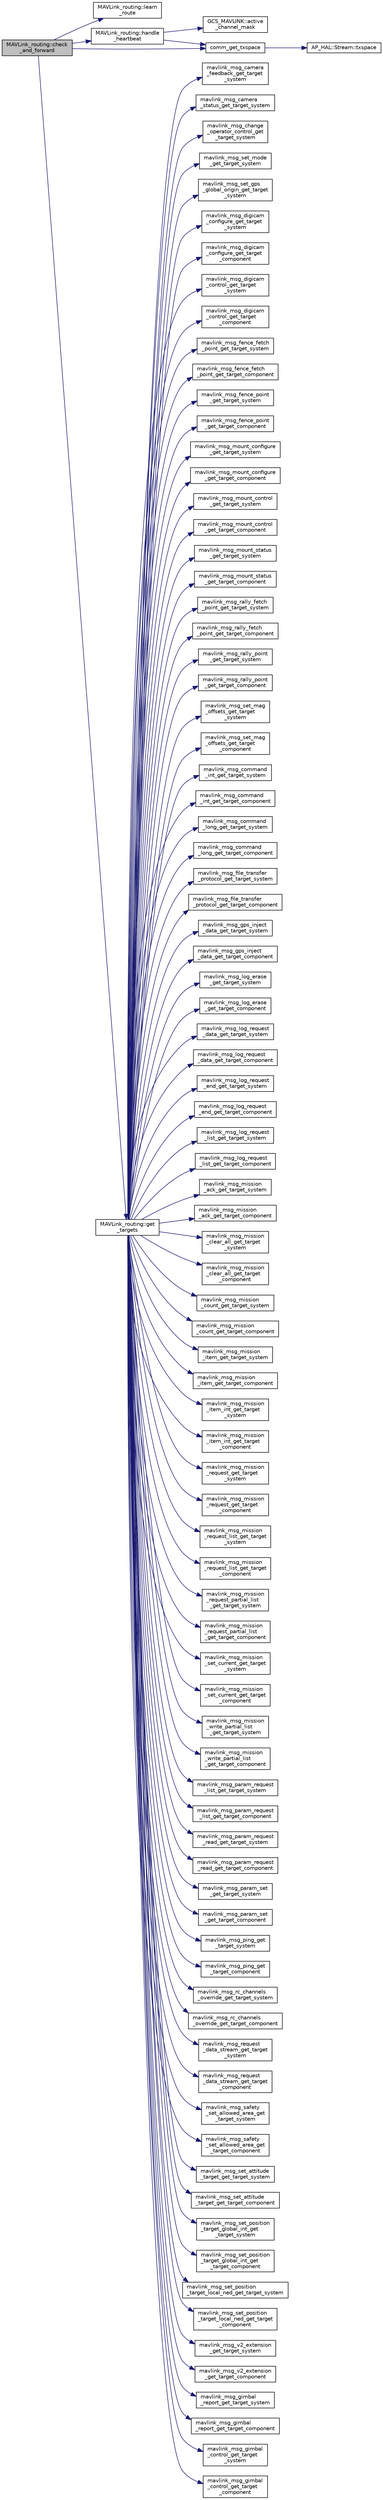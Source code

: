 digraph "MAVLink_routing::check_and_forward"
{
 // INTERACTIVE_SVG=YES
  edge [fontname="Helvetica",fontsize="10",labelfontname="Helvetica",labelfontsize="10"];
  node [fontname="Helvetica",fontsize="10",shape=record];
  rankdir="LR";
  Node1 [label="MAVLink_routing::check\l_and_forward",height=0.2,width=0.4,color="black", fillcolor="grey75", style="filled" fontcolor="black"];
  Node1 -> Node2 [color="midnightblue",fontsize="10",style="solid",fontname="Helvetica"];
  Node2 [label="MAVLink_routing::learn\l_route",height=0.2,width=0.4,color="black", fillcolor="white", style="filled",URL="$classMAVLink__routing.html#ae9e148bcc32752ecc2ba506d7f10e29e"];
  Node1 -> Node3 [color="midnightblue",fontsize="10",style="solid",fontname="Helvetica"];
  Node3 [label="MAVLink_routing::handle\l_heartbeat",height=0.2,width=0.4,color="black", fillcolor="white", style="filled",URL="$classMAVLink__routing.html#ae80b2a0d4f442fe80a7d0097da164b7e"];
  Node3 -> Node4 [color="midnightblue",fontsize="10",style="solid",fontname="Helvetica"];
  Node4 [label="GCS_MAVLINK::active\l_channel_mask",height=0.2,width=0.4,color="black", fillcolor="white", style="filled",URL="$classGCS__MAVLINK.html#acad5b4ab40c7b7486392f07193ce4190"];
  Node3 -> Node5 [color="midnightblue",fontsize="10",style="solid",fontname="Helvetica"];
  Node5 [label="comm_get_txspace",height=0.2,width=0.4,color="black", fillcolor="white", style="filled",URL="$GCS__MAVLink_8cpp.html#a2a0fd455fd37f642e9eb67373a14b7d9"];
  Node5 -> Node6 [color="midnightblue",fontsize="10",style="solid",fontname="Helvetica"];
  Node6 [label="AP_HAL::Stream::txspace",height=0.2,width=0.4,color="black", fillcolor="white", style="filled",URL="$classAP__HAL_1_1Stream.html#a7028834212873394e906bcaf7f4a06b3"];
  Node1 -> Node7 [color="midnightblue",fontsize="10",style="solid",fontname="Helvetica"];
  Node7 [label="MAVLink_routing::get\l_targets",height=0.2,width=0.4,color="black", fillcolor="white", style="filled",URL="$classMAVLink__routing.html#afca07626745616e05d03caf5a0601c2f"];
  Node7 -> Node8 [color="midnightblue",fontsize="10",style="solid",fontname="Helvetica"];
  Node8 [label="mavlink_msg_camera\l_feedback_get_target\l_system",height=0.2,width=0.4,color="black", fillcolor="white", style="filled",URL="$mavlink__msg__camera__feedback_8h.html#a49c2ed506f28a18ddfab46f2897b5b74",tooltip="Get field target_system from camera_feedback message. "];
  Node7 -> Node9 [color="midnightblue",fontsize="10",style="solid",fontname="Helvetica"];
  Node9 [label="mavlink_msg_camera\l_status_get_target_system",height=0.2,width=0.4,color="black", fillcolor="white", style="filled",URL="$mavlink__msg__camera__status_8h.html#a34770fffbaabc5a5e4537d89466730fa",tooltip="Get field target_system from camera_status message. "];
  Node7 -> Node10 [color="midnightblue",fontsize="10",style="solid",fontname="Helvetica"];
  Node10 [label="mavlink_msg_change\l_operator_control_get\l_target_system",height=0.2,width=0.4,color="black", fillcolor="white", style="filled",URL="$v0_89_2common_2mavlink__msg__change__operator__control_8h.html#aaba98e48f6aacbc8cf923df0d35a326d",tooltip="Send a change_operator_control message. "];
  Node7 -> Node11 [color="midnightblue",fontsize="10",style="solid",fontname="Helvetica"];
  Node11 [label="mavlink_msg_set_mode\l_get_target_system",height=0.2,width=0.4,color="black", fillcolor="white", style="filled",URL="$v1_80_2common_2mavlink__msg__set__mode_8h.html#a7d367c4cd9fadb093d9919c5bd0e7af7",tooltip="Send a set_mode message. "];
  Node7 -> Node12 [color="midnightblue",fontsize="10",style="solid",fontname="Helvetica"];
  Node12 [label="mavlink_msg_set_gps\l_global_origin_get_target\l_system",height=0.2,width=0.4,color="black", fillcolor="white", style="filled",URL="$mavlink__msg__set__gps__global__origin_8h.html#afc1f8e098c2196a04b8b60dd31cd3867",tooltip="Send a set_gps_global_origin message. "];
  Node7 -> Node13 [color="midnightblue",fontsize="10",style="solid",fontname="Helvetica"];
  Node13 [label="mavlink_msg_digicam\l_configure_get_target\l_system",height=0.2,width=0.4,color="black", fillcolor="white", style="filled",URL="$v0_89_2ardupilotmega_2mavlink__msg__digicam__configure_8h.html#a300d209a0b32b658a8ae34a809a0f11b",tooltip="Send a digicam_configure message. "];
  Node7 -> Node14 [color="midnightblue",fontsize="10",style="solid",fontname="Helvetica"];
  Node14 [label="mavlink_msg_digicam\l_configure_get_target\l_component",height=0.2,width=0.4,color="black", fillcolor="white", style="filled",URL="$v0_89_2ardupilotmega_2mavlink__msg__digicam__configure_8h.html#a980a5b5ca1fd62503a1eeeaf2a8d9e80",tooltip="Get field target_component from digicam_configure message. "];
  Node7 -> Node15 [color="midnightblue",fontsize="10",style="solid",fontname="Helvetica"];
  Node15 [label="mavlink_msg_digicam\l_control_get_target\l_system",height=0.2,width=0.4,color="black", fillcolor="white", style="filled",URL="$v0_89_2ardupilotmega_2mavlink__msg__digicam__control_8h.html#a762c35a778a3d455c1e8081ffa8929fe",tooltip="Send a digicam_control message. "];
  Node7 -> Node16 [color="midnightblue",fontsize="10",style="solid",fontname="Helvetica"];
  Node16 [label="mavlink_msg_digicam\l_control_get_target\l_component",height=0.2,width=0.4,color="black", fillcolor="white", style="filled",URL="$v0_89_2ardupilotmega_2mavlink__msg__digicam__control_8h.html#a3345b464816b38a9ea2232b2ec93e8a2",tooltip="Get field target_component from digicam_control message. "];
  Node7 -> Node17 [color="midnightblue",fontsize="10",style="solid",fontname="Helvetica"];
  Node17 [label="mavlink_msg_fence_fetch\l_point_get_target_system",height=0.2,width=0.4,color="black", fillcolor="white", style="filled",URL="$v0_89_2ardupilotmega_2mavlink__msg__fence__fetch__point_8h.html#ae17ef65d3985229237950c129e50c903",tooltip="Send a fence_fetch_point message. "];
  Node7 -> Node18 [color="midnightblue",fontsize="10",style="solid",fontname="Helvetica"];
  Node18 [label="mavlink_msg_fence_fetch\l_point_get_target_component",height=0.2,width=0.4,color="black", fillcolor="white", style="filled",URL="$v0_89_2ardupilotmega_2mavlink__msg__fence__fetch__point_8h.html#a5c5c1144561179bbe878489599f15b8e",tooltip="Get field target_component from fence_fetch_point message. "];
  Node7 -> Node19 [color="midnightblue",fontsize="10",style="solid",fontname="Helvetica"];
  Node19 [label="mavlink_msg_fence_point\l_get_target_system",height=0.2,width=0.4,color="black", fillcolor="white", style="filled",URL="$v0_89_2ardupilotmega_2mavlink__msg__fence__point_8h.html#a3b63f03e7038e7c519cee1dd0c699cfd",tooltip="Send a fence_point message. "];
  Node7 -> Node20 [color="midnightblue",fontsize="10",style="solid",fontname="Helvetica"];
  Node20 [label="mavlink_msg_fence_point\l_get_target_component",height=0.2,width=0.4,color="black", fillcolor="white", style="filled",URL="$v0_89_2ardupilotmega_2mavlink__msg__fence__point_8h.html#a73d7dab2563fc83c10c668c3e60ccc7d",tooltip="Get field target_component from fence_point message. "];
  Node7 -> Node21 [color="midnightblue",fontsize="10",style="solid",fontname="Helvetica"];
  Node21 [label="mavlink_msg_mount_configure\l_get_target_system",height=0.2,width=0.4,color="black", fillcolor="white", style="filled",URL="$v0_89_2ardupilotmega_2mavlink__msg__mount__configure_8h.html#a21cd003519d1dd9a3dbe4a2e362b106b",tooltip="Send a mount_configure message. "];
  Node7 -> Node22 [color="midnightblue",fontsize="10",style="solid",fontname="Helvetica"];
  Node22 [label="mavlink_msg_mount_configure\l_get_target_component",height=0.2,width=0.4,color="black", fillcolor="white", style="filled",URL="$v0_89_2ardupilotmega_2mavlink__msg__mount__configure_8h.html#a9f1bd139aabda4af4f8beeea55df73f7",tooltip="Get field target_component from mount_configure message. "];
  Node7 -> Node23 [color="midnightblue",fontsize="10",style="solid",fontname="Helvetica"];
  Node23 [label="mavlink_msg_mount_control\l_get_target_system",height=0.2,width=0.4,color="black", fillcolor="white", style="filled",URL="$v0_89_2ardupilotmega_2mavlink__msg__mount__control_8h.html#afb792cb768907895646055da0e24d896",tooltip="Send a mount_control message. "];
  Node7 -> Node24 [color="midnightblue",fontsize="10",style="solid",fontname="Helvetica"];
  Node24 [label="mavlink_msg_mount_control\l_get_target_component",height=0.2,width=0.4,color="black", fillcolor="white", style="filled",URL="$v0_89_2ardupilotmega_2mavlink__msg__mount__control_8h.html#aa22df514cf73c03c10200f239738d6dc",tooltip="Get field target_component from mount_control message. "];
  Node7 -> Node25 [color="midnightblue",fontsize="10",style="solid",fontname="Helvetica"];
  Node25 [label="mavlink_msg_mount_status\l_get_target_system",height=0.2,width=0.4,color="black", fillcolor="white", style="filled",URL="$v0_89_2ardupilotmega_2mavlink__msg__mount__status_8h.html#a85282abbaba15b47dbf903cd1d7ed44f",tooltip="Send a mount_status message. "];
  Node7 -> Node26 [color="midnightblue",fontsize="10",style="solid",fontname="Helvetica"];
  Node26 [label="mavlink_msg_mount_status\l_get_target_component",height=0.2,width=0.4,color="black", fillcolor="white", style="filled",URL="$v0_89_2ardupilotmega_2mavlink__msg__mount__status_8h.html#ac7f9afc7a1e27509403454bb0ec7b826",tooltip="Get field target_component from mount_status message. "];
  Node7 -> Node27 [color="midnightblue",fontsize="10",style="solid",fontname="Helvetica"];
  Node27 [label="mavlink_msg_rally_fetch\l_point_get_target_system",height=0.2,width=0.4,color="black", fillcolor="white", style="filled",URL="$mavlink__msg__rally__fetch__point_8h.html#a93a5eeefa12a66f59f173074f969e36b",tooltip="Send a rally_fetch_point message. "];
  Node7 -> Node28 [color="midnightblue",fontsize="10",style="solid",fontname="Helvetica"];
  Node28 [label="mavlink_msg_rally_fetch\l_point_get_target_component",height=0.2,width=0.4,color="black", fillcolor="white", style="filled",URL="$mavlink__msg__rally__fetch__point_8h.html#ab5890f4d8eb826c8730f9b31a2924188",tooltip="Get field target_component from rally_fetch_point message. "];
  Node7 -> Node29 [color="midnightblue",fontsize="10",style="solid",fontname="Helvetica"];
  Node29 [label="mavlink_msg_rally_point\l_get_target_system",height=0.2,width=0.4,color="black", fillcolor="white", style="filled",URL="$mavlink__msg__rally__point_8h.html#a0f06807a9cb49d0fb219fec2de4aefa5",tooltip="Send a rally_point message. "];
  Node7 -> Node30 [color="midnightblue",fontsize="10",style="solid",fontname="Helvetica"];
  Node30 [label="mavlink_msg_rally_point\l_get_target_component",height=0.2,width=0.4,color="black", fillcolor="white", style="filled",URL="$mavlink__msg__rally__point_8h.html#ab922dfe808f26bbfbd5eaf5597b4475f",tooltip="Get field target_component from rally_point message. "];
  Node7 -> Node31 [color="midnightblue",fontsize="10",style="solid",fontname="Helvetica"];
  Node31 [label="mavlink_msg_set_mag\l_offsets_get_target\l_system",height=0.2,width=0.4,color="black", fillcolor="white", style="filled",URL="$v0_89_2ardupilotmega_2mavlink__msg__set__mag__offsets_8h.html#a91a71a3c880b57c0d8718744954749c2",tooltip="Send a set_mag_offsets message. "];
  Node7 -> Node32 [color="midnightblue",fontsize="10",style="solid",fontname="Helvetica"];
  Node32 [label="mavlink_msg_set_mag\l_offsets_get_target\l_component",height=0.2,width=0.4,color="black", fillcolor="white", style="filled",URL="$v0_89_2ardupilotmega_2mavlink__msg__set__mag__offsets_8h.html#a18167f142e670b000f7b991b4e9cf9cb",tooltip="Get field target_component from set_mag_offsets message. "];
  Node7 -> Node33 [color="midnightblue",fontsize="10",style="solid",fontname="Helvetica"];
  Node33 [label="mavlink_msg_command\l_int_get_target_system",height=0.2,width=0.4,color="black", fillcolor="white", style="filled",URL="$mavlink__msg__command__int_8h.html#ac5db39be4bfbf1adbfe90bec46dbe24a",tooltip="Send a command_int message. "];
  Node7 -> Node34 [color="midnightblue",fontsize="10",style="solid",fontname="Helvetica"];
  Node34 [label="mavlink_msg_command\l_int_get_target_component",height=0.2,width=0.4,color="black", fillcolor="white", style="filled",URL="$mavlink__msg__command__int_8h.html#a41ae9b1a8ab156a2f53d7a27cbd29a6d",tooltip="Get field target_component from command_int message. "];
  Node7 -> Node35 [color="midnightblue",fontsize="10",style="solid",fontname="Helvetica"];
  Node35 [label="mavlink_msg_command\l_long_get_target_system",height=0.2,width=0.4,color="black", fillcolor="white", style="filled",URL="$mavlink__msg__command__long_8h.html#aa303ae37beaba2780bc9559c945fd01d",tooltip="Send a command_long message. "];
  Node7 -> Node36 [color="midnightblue",fontsize="10",style="solid",fontname="Helvetica"];
  Node36 [label="mavlink_msg_command\l_long_get_target_component",height=0.2,width=0.4,color="black", fillcolor="white", style="filled",URL="$mavlink__msg__command__long_8h.html#a92634cac6e4e4f42a0ac684b3b68993c",tooltip="Get field target_component from command_long message. "];
  Node7 -> Node37 [color="midnightblue",fontsize="10",style="solid",fontname="Helvetica"];
  Node37 [label="mavlink_msg_file_transfer\l_protocol_get_target_system",height=0.2,width=0.4,color="black", fillcolor="white", style="filled",URL="$mavlink__msg__file__transfer__protocol_8h.html#af70f59f270211cb4edffff2a390b677d",tooltip="Get field target_system from file_transfer_protocol message. "];
  Node7 -> Node38 [color="midnightblue",fontsize="10",style="solid",fontname="Helvetica"];
  Node38 [label="mavlink_msg_file_transfer\l_protocol_get_target_component",height=0.2,width=0.4,color="black", fillcolor="white", style="filled",URL="$mavlink__msg__file__transfer__protocol_8h.html#a156af986b66e9c0dbd4dcf32f82928fd",tooltip="Get field target_component from file_transfer_protocol message. "];
  Node7 -> Node39 [color="midnightblue",fontsize="10",style="solid",fontname="Helvetica"];
  Node39 [label="mavlink_msg_gps_inject\l_data_get_target_system",height=0.2,width=0.4,color="black", fillcolor="white", style="filled",URL="$mavlink__msg__gps__inject__data_8h.html#a3dac4d64b6a01f8253d66327cd3a41cc",tooltip="Send a gps_inject_data message. "];
  Node7 -> Node40 [color="midnightblue",fontsize="10",style="solid",fontname="Helvetica"];
  Node40 [label="mavlink_msg_gps_inject\l_data_get_target_component",height=0.2,width=0.4,color="black", fillcolor="white", style="filled",URL="$mavlink__msg__gps__inject__data_8h.html#a7541f1d1f27327011d611ca9b731bef6",tooltip="Get field target_component from gps_inject_data message. "];
  Node7 -> Node41 [color="midnightblue",fontsize="10",style="solid",fontname="Helvetica"];
  Node41 [label="mavlink_msg_log_erase\l_get_target_system",height=0.2,width=0.4,color="black", fillcolor="white", style="filled",URL="$mavlink__msg__log__erase_8h.html#a9ceb78d6683be034e40df6778bf5548f",tooltip="Send a log_erase message. "];
  Node7 -> Node42 [color="midnightblue",fontsize="10",style="solid",fontname="Helvetica"];
  Node42 [label="mavlink_msg_log_erase\l_get_target_component",height=0.2,width=0.4,color="black", fillcolor="white", style="filled",URL="$mavlink__msg__log__erase_8h.html#ad4e2e408568343966f459f19191e488a",tooltip="Get field target_component from log_erase message. "];
  Node7 -> Node43 [color="midnightblue",fontsize="10",style="solid",fontname="Helvetica"];
  Node43 [label="mavlink_msg_log_request\l_data_get_target_system",height=0.2,width=0.4,color="black", fillcolor="white", style="filled",URL="$mavlink__msg__log__request__data_8h.html#a9a68144cd3d11e5c21faea1a3bced62e",tooltip="Send a log_request_data message. "];
  Node7 -> Node44 [color="midnightblue",fontsize="10",style="solid",fontname="Helvetica"];
  Node44 [label="mavlink_msg_log_request\l_data_get_target_component",height=0.2,width=0.4,color="black", fillcolor="white", style="filled",URL="$mavlink__msg__log__request__data_8h.html#a1234a00f78251fe9077ac48b8aa0289c",tooltip="Get field target_component from log_request_data message. "];
  Node7 -> Node45 [color="midnightblue",fontsize="10",style="solid",fontname="Helvetica"];
  Node45 [label="mavlink_msg_log_request\l_end_get_target_system",height=0.2,width=0.4,color="black", fillcolor="white", style="filled",URL="$mavlink__msg__log__request__end_8h.html#a50db82f0dddb1868e4e4cdfa68106153",tooltip="Send a log_request_end message. "];
  Node7 -> Node46 [color="midnightblue",fontsize="10",style="solid",fontname="Helvetica"];
  Node46 [label="mavlink_msg_log_request\l_end_get_target_component",height=0.2,width=0.4,color="black", fillcolor="white", style="filled",URL="$mavlink__msg__log__request__end_8h.html#a9a60f7d55a41077c0757d5122f98eda1",tooltip="Get field target_component from log_request_end message. "];
  Node7 -> Node47 [color="midnightblue",fontsize="10",style="solid",fontname="Helvetica"];
  Node47 [label="mavlink_msg_log_request\l_list_get_target_system",height=0.2,width=0.4,color="black", fillcolor="white", style="filled",URL="$mavlink__msg__log__request__list_8h.html#ad7f54a7b637017ae3e9224d555d26d54",tooltip="Send a log_request_list message. "];
  Node7 -> Node48 [color="midnightblue",fontsize="10",style="solid",fontname="Helvetica"];
  Node48 [label="mavlink_msg_log_request\l_list_get_target_component",height=0.2,width=0.4,color="black", fillcolor="white", style="filled",URL="$mavlink__msg__log__request__list_8h.html#ad3d66e99a97876cbe6a7697d845157a9",tooltip="Get field target_component from log_request_list message. "];
  Node7 -> Node49 [color="midnightblue",fontsize="10",style="solid",fontname="Helvetica"];
  Node49 [label="mavlink_msg_mission\l_ack_get_target_system",height=0.2,width=0.4,color="black", fillcolor="white", style="filled",URL="$mavlink__msg__mission__ack_8h.html#a5bdbdf804e9b4c52b95d62b620026ff6",tooltip="Send a mission_ack message. "];
  Node7 -> Node50 [color="midnightblue",fontsize="10",style="solid",fontname="Helvetica"];
  Node50 [label="mavlink_msg_mission\l_ack_get_target_component",height=0.2,width=0.4,color="black", fillcolor="white", style="filled",URL="$mavlink__msg__mission__ack_8h.html#a3464f39a8ef4feb464e7db76f5961caf",tooltip="Get field target_component from mission_ack message. "];
  Node7 -> Node51 [color="midnightblue",fontsize="10",style="solid",fontname="Helvetica"];
  Node51 [label="mavlink_msg_mission\l_clear_all_get_target\l_system",height=0.2,width=0.4,color="black", fillcolor="white", style="filled",URL="$mavlink__msg__mission__clear__all_8h.html#ad99d22830d5759f3c814f350ba5f6412",tooltip="Send a mission_clear_all message. "];
  Node7 -> Node52 [color="midnightblue",fontsize="10",style="solid",fontname="Helvetica"];
  Node52 [label="mavlink_msg_mission\l_clear_all_get_target\l_component",height=0.2,width=0.4,color="black", fillcolor="white", style="filled",URL="$mavlink__msg__mission__clear__all_8h.html#aca378d4b568f4980615bf2b0877a4d6c",tooltip="Get field target_component from mission_clear_all message. "];
  Node7 -> Node53 [color="midnightblue",fontsize="10",style="solid",fontname="Helvetica"];
  Node53 [label="mavlink_msg_mission\l_count_get_target_system",height=0.2,width=0.4,color="black", fillcolor="white", style="filled",URL="$mavlink__msg__mission__count_8h.html#a500da310e43c813a47ee71e2387b8a0a",tooltip="Send a mission_count message. "];
  Node7 -> Node54 [color="midnightblue",fontsize="10",style="solid",fontname="Helvetica"];
  Node54 [label="mavlink_msg_mission\l_count_get_target_component",height=0.2,width=0.4,color="black", fillcolor="white", style="filled",URL="$mavlink__msg__mission__count_8h.html#a0f68825d53753bf9db735c8b4902390c",tooltip="Get field target_component from mission_count message. "];
  Node7 -> Node55 [color="midnightblue",fontsize="10",style="solid",fontname="Helvetica"];
  Node55 [label="mavlink_msg_mission\l_item_get_target_system",height=0.2,width=0.4,color="black", fillcolor="white", style="filled",URL="$mavlink__msg__mission__item_8h.html#a73255c850c32f5dfd03813dd3002a0d5",tooltip="Send a mission_item message. "];
  Node7 -> Node56 [color="midnightblue",fontsize="10",style="solid",fontname="Helvetica"];
  Node56 [label="mavlink_msg_mission\l_item_get_target_component",height=0.2,width=0.4,color="black", fillcolor="white", style="filled",URL="$mavlink__msg__mission__item_8h.html#a7addfced1b504d2383aa995a5944bfbd",tooltip="Get field target_component from mission_item message. "];
  Node7 -> Node57 [color="midnightblue",fontsize="10",style="solid",fontname="Helvetica"];
  Node57 [label="mavlink_msg_mission\l_item_int_get_target\l_system",height=0.2,width=0.4,color="black", fillcolor="white", style="filled",URL="$mavlink__msg__mission__item__int_8h.html#a0108f2d98ad995481fa09388d69d799d",tooltip="Send a mission_item_int message. "];
  Node7 -> Node58 [color="midnightblue",fontsize="10",style="solid",fontname="Helvetica"];
  Node58 [label="mavlink_msg_mission\l_item_int_get_target\l_component",height=0.2,width=0.4,color="black", fillcolor="white", style="filled",URL="$mavlink__msg__mission__item__int_8h.html#abd354799b278738d8a158f1e456f1713",tooltip="Get field target_component from mission_item_int message. "];
  Node7 -> Node59 [color="midnightblue",fontsize="10",style="solid",fontname="Helvetica"];
  Node59 [label="mavlink_msg_mission\l_request_get_target\l_system",height=0.2,width=0.4,color="black", fillcolor="white", style="filled",URL="$mavlink__msg__mission__request_8h.html#a073159e928d0401d9ece31d872c2be28",tooltip="Send a mission_request message. "];
  Node7 -> Node60 [color="midnightblue",fontsize="10",style="solid",fontname="Helvetica"];
  Node60 [label="mavlink_msg_mission\l_request_get_target\l_component",height=0.2,width=0.4,color="black", fillcolor="white", style="filled",URL="$mavlink__msg__mission__request_8h.html#aa9c7b0689129852adc745dc95d5294e1",tooltip="Get field target_component from mission_request message. "];
  Node7 -> Node61 [color="midnightblue",fontsize="10",style="solid",fontname="Helvetica"];
  Node61 [label="mavlink_msg_mission\l_request_list_get_target\l_system",height=0.2,width=0.4,color="black", fillcolor="white", style="filled",URL="$mavlink__msg__mission__request__list_8h.html#a1e2b7c75c839c0e54ca73862cc24703f",tooltip="Send a mission_request_list message. "];
  Node7 -> Node62 [color="midnightblue",fontsize="10",style="solid",fontname="Helvetica"];
  Node62 [label="mavlink_msg_mission\l_request_list_get_target\l_component",height=0.2,width=0.4,color="black", fillcolor="white", style="filled",URL="$mavlink__msg__mission__request__list_8h.html#a1b007d0eb1349b6a12cbd1894e58106c",tooltip="Get field target_component from mission_request_list message. "];
  Node7 -> Node63 [color="midnightblue",fontsize="10",style="solid",fontname="Helvetica"];
  Node63 [label="mavlink_msg_mission\l_request_partial_list\l_get_target_system",height=0.2,width=0.4,color="black", fillcolor="white", style="filled",URL="$mavlink__msg__mission__request__partial__list_8h.html#a25a448273be26810c78065bd096969d0",tooltip="Send a mission_request_partial_list message. "];
  Node7 -> Node64 [color="midnightblue",fontsize="10",style="solid",fontname="Helvetica"];
  Node64 [label="mavlink_msg_mission\l_request_partial_list\l_get_target_component",height=0.2,width=0.4,color="black", fillcolor="white", style="filled",URL="$mavlink__msg__mission__request__partial__list_8h.html#aa34097523fb6d6b36e28c92c3ad546f8",tooltip="Get field target_component from mission_request_partial_list message. "];
  Node7 -> Node65 [color="midnightblue",fontsize="10",style="solid",fontname="Helvetica"];
  Node65 [label="mavlink_msg_mission\l_set_current_get_target\l_system",height=0.2,width=0.4,color="black", fillcolor="white", style="filled",URL="$mavlink__msg__mission__set__current_8h.html#a8f8267540cc78d6a887bc7ac91a9a908",tooltip="Send a mission_set_current message. "];
  Node7 -> Node66 [color="midnightblue",fontsize="10",style="solid",fontname="Helvetica"];
  Node66 [label="mavlink_msg_mission\l_set_current_get_target\l_component",height=0.2,width=0.4,color="black", fillcolor="white", style="filled",URL="$mavlink__msg__mission__set__current_8h.html#a4e6f75dab7034b548ad8b744d4771a1d",tooltip="Get field target_component from mission_set_current message. "];
  Node7 -> Node67 [color="midnightblue",fontsize="10",style="solid",fontname="Helvetica"];
  Node67 [label="mavlink_msg_mission\l_write_partial_list\l_get_target_system",height=0.2,width=0.4,color="black", fillcolor="white", style="filled",URL="$mavlink__msg__mission__write__partial__list_8h.html#a87d1b4f913c43c842dbea35d2596350a",tooltip="Send a mission_write_partial_list message. "];
  Node7 -> Node68 [color="midnightblue",fontsize="10",style="solid",fontname="Helvetica"];
  Node68 [label="mavlink_msg_mission\l_write_partial_list\l_get_target_component",height=0.2,width=0.4,color="black", fillcolor="white", style="filled",URL="$mavlink__msg__mission__write__partial__list_8h.html#a756c4a889c90b0a9e939a5ef6e723fb7",tooltip="Get field target_component from mission_write_partial_list message. "];
  Node7 -> Node69 [color="midnightblue",fontsize="10",style="solid",fontname="Helvetica"];
  Node69 [label="mavlink_msg_param_request\l_list_get_target_system",height=0.2,width=0.4,color="black", fillcolor="white", style="filled",URL="$v0_89_2common_2mavlink__msg__param__request__list_8h.html#a375108340a4c741a85d65fbb9e7ee31d",tooltip="Send a param_request_list message. "];
  Node7 -> Node70 [color="midnightblue",fontsize="10",style="solid",fontname="Helvetica"];
  Node70 [label="mavlink_msg_param_request\l_list_get_target_component",height=0.2,width=0.4,color="black", fillcolor="white", style="filled",URL="$v0_89_2common_2mavlink__msg__param__request__list_8h.html#aceb0279028acc3383f70b071df862d53",tooltip="Get field target_component from param_request_list message. "];
  Node7 -> Node71 [color="midnightblue",fontsize="10",style="solid",fontname="Helvetica"];
  Node71 [label="mavlink_msg_param_request\l_read_get_target_system",height=0.2,width=0.4,color="black", fillcolor="white", style="filled",URL="$v0_89_2common_2mavlink__msg__param__request__read_8h.html#adbafb04961147bb204aa743abdebb2e8",tooltip="Send a param_request_read message. "];
  Node7 -> Node72 [color="midnightblue",fontsize="10",style="solid",fontname="Helvetica"];
  Node72 [label="mavlink_msg_param_request\l_read_get_target_component",height=0.2,width=0.4,color="black", fillcolor="white", style="filled",URL="$v0_89_2common_2mavlink__msg__param__request__read_8h.html#a9c132ad4fe22a20e6980b35563c676f6",tooltip="Get field target_component from param_request_read message. "];
  Node7 -> Node73 [color="midnightblue",fontsize="10",style="solid",fontname="Helvetica"];
  Node73 [label="mavlink_msg_param_set\l_get_target_system",height=0.2,width=0.4,color="black", fillcolor="white", style="filled",URL="$v0_89_2common_2mavlink__msg__param__set_8h.html#a80cd2200ce339fcabaa39c6a458bf97e",tooltip="Send a param_set message. "];
  Node7 -> Node74 [color="midnightblue",fontsize="10",style="solid",fontname="Helvetica"];
  Node74 [label="mavlink_msg_param_set\l_get_target_component",height=0.2,width=0.4,color="black", fillcolor="white", style="filled",URL="$v0_89_2common_2mavlink__msg__param__set_8h.html#a9913acc808d1826498a373ee28ef829b",tooltip="Get field target_component from param_set message. "];
  Node7 -> Node75 [color="midnightblue",fontsize="10",style="solid",fontname="Helvetica"];
  Node75 [label="mavlink_msg_ping_get\l_target_system",height=0.2,width=0.4,color="black", fillcolor="white", style="filled",URL="$v0_89_2common_2mavlink__msg__ping_8h.html#ab426aa49db73be9972e7dae0deb3e64a",tooltip="Get field target_system from ping message. "];
  Node7 -> Node76 [color="midnightblue",fontsize="10",style="solid",fontname="Helvetica"];
  Node76 [label="mavlink_msg_ping_get\l_target_component",height=0.2,width=0.4,color="black", fillcolor="white", style="filled",URL="$v0_89_2common_2mavlink__msg__ping_8h.html#a8156363d6d8655bfd26f4eff5682117a",tooltip="Get field target_component from ping message. "];
  Node7 -> Node77 [color="midnightblue",fontsize="10",style="solid",fontname="Helvetica"];
  Node77 [label="mavlink_msg_rc_channels\l_override_get_target_system",height=0.2,width=0.4,color="black", fillcolor="white", style="filled",URL="$v0_89_2common_2mavlink__msg__rc__channels__override_8h.html#aeaf13cba492c8e7f9028f24e2c1bc18f",tooltip="Send a rc_channels_override message. "];
  Node7 -> Node78 [color="midnightblue",fontsize="10",style="solid",fontname="Helvetica"];
  Node78 [label="mavlink_msg_rc_channels\l_override_get_target_component",height=0.2,width=0.4,color="black", fillcolor="white", style="filled",URL="$v0_89_2common_2mavlink__msg__rc__channels__override_8h.html#a22b8772986ae6334ad757b8d650a4e8e",tooltip="Get field target_component from rc_channels_override message. "];
  Node7 -> Node79 [color="midnightblue",fontsize="10",style="solid",fontname="Helvetica"];
  Node79 [label="mavlink_msg_request\l_data_stream_get_target\l_system",height=0.2,width=0.4,color="black", fillcolor="white", style="filled",URL="$v0_89_2common_2mavlink__msg__request__data__stream_8h.html#ab8d7d85386505484c7842677d67bf024",tooltip="Send a request_data_stream message. "];
  Node7 -> Node80 [color="midnightblue",fontsize="10",style="solid",fontname="Helvetica"];
  Node80 [label="mavlink_msg_request\l_data_stream_get_target\l_component",height=0.2,width=0.4,color="black", fillcolor="white", style="filled",URL="$v0_89_2common_2mavlink__msg__request__data__stream_8h.html#a5bb35db644a769c6a6a872fff2659985",tooltip="Get field target_component from request_data_stream message. "];
  Node7 -> Node81 [color="midnightblue",fontsize="10",style="solid",fontname="Helvetica"];
  Node81 [label="mavlink_msg_safety\l_set_allowed_area_get\l_target_system",height=0.2,width=0.4,color="black", fillcolor="white", style="filled",URL="$v0_89_2common_2mavlink__msg__safety__set__allowed__area_8h.html#a90beb6b8f42e58e351816526b92206d9",tooltip="Send a safety_set_allowed_area message. "];
  Node7 -> Node82 [color="midnightblue",fontsize="10",style="solid",fontname="Helvetica"];
  Node82 [label="mavlink_msg_safety\l_set_allowed_area_get\l_target_component",height=0.2,width=0.4,color="black", fillcolor="white", style="filled",URL="$v0_89_2common_2mavlink__msg__safety__set__allowed__area_8h.html#a8b8cddbccfd44fd7641372ff818b4543",tooltip="Get field target_component from safety_set_allowed_area message. "];
  Node7 -> Node83 [color="midnightblue",fontsize="10",style="solid",fontname="Helvetica"];
  Node83 [label="mavlink_msg_set_attitude\l_target_get_target_system",height=0.2,width=0.4,color="black", fillcolor="white", style="filled",URL="$mavlink__msg__set__attitude__target_8h.html#a4526670adfbdac1846ab084e5d2e3b52",tooltip="Get field target_system from set_attitude_target message. "];
  Node7 -> Node84 [color="midnightblue",fontsize="10",style="solid",fontname="Helvetica"];
  Node84 [label="mavlink_msg_set_attitude\l_target_get_target_component",height=0.2,width=0.4,color="black", fillcolor="white", style="filled",URL="$mavlink__msg__set__attitude__target_8h.html#ae2f610158f9547edb6b301b29f7fa3df",tooltip="Get field target_component from set_attitude_target message. "];
  Node7 -> Node85 [color="midnightblue",fontsize="10",style="solid",fontname="Helvetica"];
  Node85 [label="mavlink_msg_set_position\l_target_global_int_get\l_target_system",height=0.2,width=0.4,color="black", fillcolor="white", style="filled",URL="$mavlink__msg__set__position__target__global__int_8h.html#a35af3722b651e8d82a9ac4aeda7d6647",tooltip="Get field target_system from set_position_target_global_int message. "];
  Node7 -> Node86 [color="midnightblue",fontsize="10",style="solid",fontname="Helvetica"];
  Node86 [label="mavlink_msg_set_position\l_target_global_int_get\l_target_component",height=0.2,width=0.4,color="black", fillcolor="white", style="filled",URL="$mavlink__msg__set__position__target__global__int_8h.html#a0d497ab3dda601ec07006fe786cf9492",tooltip="Get field target_component from set_position_target_global_int message. "];
  Node7 -> Node87 [color="midnightblue",fontsize="10",style="solid",fontname="Helvetica"];
  Node87 [label="mavlink_msg_set_position\l_target_local_ned_get_target_system",height=0.2,width=0.4,color="black", fillcolor="white", style="filled",URL="$mavlink__msg__set__position__target__local__ned_8h.html#a6d103bc762933d397cfd48bd992cba4a",tooltip="Get field target_system from set_position_target_local_ned message. "];
  Node7 -> Node88 [color="midnightblue",fontsize="10",style="solid",fontname="Helvetica"];
  Node88 [label="mavlink_msg_set_position\l_target_local_ned_get_target\l_component",height=0.2,width=0.4,color="black", fillcolor="white", style="filled",URL="$mavlink__msg__set__position__target__local__ned_8h.html#aacf6af2866a678a3afd3c026a2d9705c",tooltip="Get field target_component from set_position_target_local_ned message. "];
  Node7 -> Node89 [color="midnightblue",fontsize="10",style="solid",fontname="Helvetica"];
  Node89 [label="mavlink_msg_v2_extension\l_get_target_system",height=0.2,width=0.4,color="black", fillcolor="white", style="filled",URL="$mavlink__msg__v2__extension_8h.html#a8b5278f51f4e434a4987b48e3866655b",tooltip="Get field target_system from v2_extension message. "];
  Node7 -> Node90 [color="midnightblue",fontsize="10",style="solid",fontname="Helvetica"];
  Node90 [label="mavlink_msg_v2_extension\l_get_target_component",height=0.2,width=0.4,color="black", fillcolor="white", style="filled",URL="$mavlink__msg__v2__extension_8h.html#a235a37ec3f3c80c6e8a7d66e342ce61a",tooltip="Get field target_component from v2_extension message. "];
  Node7 -> Node91 [color="midnightblue",fontsize="10",style="solid",fontname="Helvetica"];
  Node91 [label="mavlink_msg_gimbal\l_report_get_target_system",height=0.2,width=0.4,color="black", fillcolor="white", style="filled",URL="$mavlink__msg__gimbal__report_8h.html#a880bd0ac4bd617357a2c9984c799d60d",tooltip="Send a gimbal_report message. "];
  Node7 -> Node92 [color="midnightblue",fontsize="10",style="solid",fontname="Helvetica"];
  Node92 [label="mavlink_msg_gimbal\l_report_get_target_component",height=0.2,width=0.4,color="black", fillcolor="white", style="filled",URL="$mavlink__msg__gimbal__report_8h.html#a9117e7dd4589ca41fd7141b1a6c37a71",tooltip="Get field target_component from gimbal_report message. "];
  Node7 -> Node93 [color="midnightblue",fontsize="10",style="solid",fontname="Helvetica"];
  Node93 [label="mavlink_msg_gimbal\l_control_get_target\l_system",height=0.2,width=0.4,color="black", fillcolor="white", style="filled",URL="$mavlink__msg__gimbal__control_8h.html#a42874b6a45f8c2392bdc99e808b1ff2e",tooltip="Send a gimbal_control message. "];
  Node7 -> Node94 [color="midnightblue",fontsize="10",style="solid",fontname="Helvetica"];
  Node94 [label="mavlink_msg_gimbal\l_control_get_target\l_component",height=0.2,width=0.4,color="black", fillcolor="white", style="filled",URL="$mavlink__msg__gimbal__control_8h.html#a752e26e69a582e96194bb237c942ec2f",tooltip="Get field target_component from gimbal_control message. "];
  Node1 -> Node5 [color="midnightblue",fontsize="10",style="solid",fontname="Helvetica"];
}
